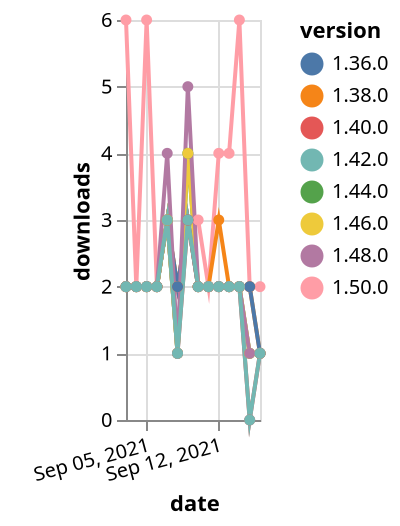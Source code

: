 {"$schema": "https://vega.github.io/schema/vega-lite/v5.json", "description": "A simple bar chart with embedded data.", "data": {"values": [{"date": "2021-09-03", "total": 255, "delta": 6, "version": "1.50.0"}, {"date": "2021-09-04", "total": 257, "delta": 2, "version": "1.50.0"}, {"date": "2021-09-05", "total": 263, "delta": 6, "version": "1.50.0"}, {"date": "2021-09-06", "total": 265, "delta": 2, "version": "1.50.0"}, {"date": "2021-09-07", "total": 268, "delta": 3, "version": "1.50.0"}, {"date": "2021-09-08", "total": 270, "delta": 2, "version": "1.50.0"}, {"date": "2021-09-09", "total": 273, "delta": 3, "version": "1.50.0"}, {"date": "2021-09-10", "total": 276, "delta": 3, "version": "1.50.0"}, {"date": "2021-09-11", "total": 278, "delta": 2, "version": "1.50.0"}, {"date": "2021-09-12", "total": 282, "delta": 4, "version": "1.50.0"}, {"date": "2021-09-13", "total": 286, "delta": 4, "version": "1.50.0"}, {"date": "2021-09-14", "total": 292, "delta": 6, "version": "1.50.0"}, {"date": "2021-09-15", "total": 294, "delta": 2, "version": "1.50.0"}, {"date": "2021-09-16", "total": 296, "delta": 2, "version": "1.50.0"}, {"date": "2021-09-03", "total": 1494, "delta": 2, "version": "1.44.0"}, {"date": "2021-09-04", "total": 1496, "delta": 2, "version": "1.44.0"}, {"date": "2021-09-05", "total": 1498, "delta": 2, "version": "1.44.0"}, {"date": "2021-09-06", "total": 1500, "delta": 2, "version": "1.44.0"}, {"date": "2021-09-07", "total": 1503, "delta": 3, "version": "1.44.0"}, {"date": "2021-09-08", "total": 1504, "delta": 1, "version": "1.44.0"}, {"date": "2021-09-09", "total": 1508, "delta": 4, "version": "1.44.0"}, {"date": "2021-09-10", "total": 1510, "delta": 2, "version": "1.44.0"}, {"date": "2021-09-11", "total": 1512, "delta": 2, "version": "1.44.0"}, {"date": "2021-09-12", "total": 1514, "delta": 2, "version": "1.44.0"}, {"date": "2021-09-13", "total": 1516, "delta": 2, "version": "1.44.0"}, {"date": "2021-09-14", "total": 1518, "delta": 2, "version": "1.44.0"}, {"date": "2021-09-15", "total": 1519, "delta": 1, "version": "1.44.0"}, {"date": "2021-09-16", "total": 1520, "delta": 1, "version": "1.44.0"}, {"date": "2021-09-03", "total": 2312, "delta": 2, "version": "1.38.0"}, {"date": "2021-09-04", "total": 2314, "delta": 2, "version": "1.38.0"}, {"date": "2021-09-05", "total": 2316, "delta": 2, "version": "1.38.0"}, {"date": "2021-09-06", "total": 2318, "delta": 2, "version": "1.38.0"}, {"date": "2021-09-07", "total": 2321, "delta": 3, "version": "1.38.0"}, {"date": "2021-09-08", "total": 2323, "delta": 2, "version": "1.38.0"}, {"date": "2021-09-09", "total": 2326, "delta": 3, "version": "1.38.0"}, {"date": "2021-09-10", "total": 2328, "delta": 2, "version": "1.38.0"}, {"date": "2021-09-11", "total": 2330, "delta": 2, "version": "1.38.0"}, {"date": "2021-09-12", "total": 2333, "delta": 3, "version": "1.38.0"}, {"date": "2021-09-13", "total": 2335, "delta": 2, "version": "1.38.0"}, {"date": "2021-09-14", "total": 2337, "delta": 2, "version": "1.38.0"}, {"date": "2021-09-15", "total": 2339, "delta": 2, "version": "1.38.0"}, {"date": "2021-09-16", "total": 2340, "delta": 1, "version": "1.38.0"}, {"date": "2021-09-03", "total": 2379, "delta": 2, "version": "1.36.0"}, {"date": "2021-09-04", "total": 2381, "delta": 2, "version": "1.36.0"}, {"date": "2021-09-05", "total": 2383, "delta": 2, "version": "1.36.0"}, {"date": "2021-09-06", "total": 2385, "delta": 2, "version": "1.36.0"}, {"date": "2021-09-07", "total": 2388, "delta": 3, "version": "1.36.0"}, {"date": "2021-09-08", "total": 2390, "delta": 2, "version": "1.36.0"}, {"date": "2021-09-09", "total": 2393, "delta": 3, "version": "1.36.0"}, {"date": "2021-09-10", "total": 2395, "delta": 2, "version": "1.36.0"}, {"date": "2021-09-11", "total": 2397, "delta": 2, "version": "1.36.0"}, {"date": "2021-09-12", "total": 2399, "delta": 2, "version": "1.36.0"}, {"date": "2021-09-13", "total": 2401, "delta": 2, "version": "1.36.0"}, {"date": "2021-09-14", "total": 2403, "delta": 2, "version": "1.36.0"}, {"date": "2021-09-15", "total": 2405, "delta": 2, "version": "1.36.0"}, {"date": "2021-09-16", "total": 2406, "delta": 1, "version": "1.36.0"}, {"date": "2021-09-03", "total": 2109, "delta": 2, "version": "1.40.0"}, {"date": "2021-09-04", "total": 2111, "delta": 2, "version": "1.40.0"}, {"date": "2021-09-05", "total": 2113, "delta": 2, "version": "1.40.0"}, {"date": "2021-09-06", "total": 2115, "delta": 2, "version": "1.40.0"}, {"date": "2021-09-07", "total": 2118, "delta": 3, "version": "1.40.0"}, {"date": "2021-09-08", "total": 2119, "delta": 1, "version": "1.40.0"}, {"date": "2021-09-09", "total": 2122, "delta": 3, "version": "1.40.0"}, {"date": "2021-09-10", "total": 2124, "delta": 2, "version": "1.40.0"}, {"date": "2021-09-11", "total": 2126, "delta": 2, "version": "1.40.0"}, {"date": "2021-09-12", "total": 2128, "delta": 2, "version": "1.40.0"}, {"date": "2021-09-13", "total": 2130, "delta": 2, "version": "1.40.0"}, {"date": "2021-09-14", "total": 2132, "delta": 2, "version": "1.40.0"}, {"date": "2021-09-15", "total": 2132, "delta": 0, "version": "1.40.0"}, {"date": "2021-09-16", "total": 2133, "delta": 1, "version": "1.40.0"}, {"date": "2021-09-03", "total": 1025, "delta": 2, "version": "1.46.0"}, {"date": "2021-09-04", "total": 1027, "delta": 2, "version": "1.46.0"}, {"date": "2021-09-05", "total": 1029, "delta": 2, "version": "1.46.0"}, {"date": "2021-09-06", "total": 1031, "delta": 2, "version": "1.46.0"}, {"date": "2021-09-07", "total": 1034, "delta": 3, "version": "1.46.0"}, {"date": "2021-09-08", "total": 1035, "delta": 1, "version": "1.46.0"}, {"date": "2021-09-09", "total": 1039, "delta": 4, "version": "1.46.0"}, {"date": "2021-09-10", "total": 1041, "delta": 2, "version": "1.46.0"}, {"date": "2021-09-11", "total": 1043, "delta": 2, "version": "1.46.0"}, {"date": "2021-09-12", "total": 1045, "delta": 2, "version": "1.46.0"}, {"date": "2021-09-13", "total": 1047, "delta": 2, "version": "1.46.0"}, {"date": "2021-09-14", "total": 1049, "delta": 2, "version": "1.46.0"}, {"date": "2021-09-15", "total": 1050, "delta": 1, "version": "1.46.0"}, {"date": "2021-09-16", "total": 1051, "delta": 1, "version": "1.46.0"}, {"date": "2021-09-03", "total": 758, "delta": 2, "version": "1.48.0"}, {"date": "2021-09-04", "total": 760, "delta": 2, "version": "1.48.0"}, {"date": "2021-09-05", "total": 762, "delta": 2, "version": "1.48.0"}, {"date": "2021-09-06", "total": 764, "delta": 2, "version": "1.48.0"}, {"date": "2021-09-07", "total": 768, "delta": 4, "version": "1.48.0"}, {"date": "2021-09-08", "total": 769, "delta": 1, "version": "1.48.0"}, {"date": "2021-09-09", "total": 774, "delta": 5, "version": "1.48.0"}, {"date": "2021-09-10", "total": 776, "delta": 2, "version": "1.48.0"}, {"date": "2021-09-11", "total": 778, "delta": 2, "version": "1.48.0"}, {"date": "2021-09-12", "total": 780, "delta": 2, "version": "1.48.0"}, {"date": "2021-09-13", "total": 782, "delta": 2, "version": "1.48.0"}, {"date": "2021-09-14", "total": 784, "delta": 2, "version": "1.48.0"}, {"date": "2021-09-15", "total": 785, "delta": 1, "version": "1.48.0"}, {"date": "2021-09-16", "total": 786, "delta": 1, "version": "1.48.0"}, {"date": "2021-09-03", "total": 1667, "delta": 2, "version": "1.42.0"}, {"date": "2021-09-04", "total": 1669, "delta": 2, "version": "1.42.0"}, {"date": "2021-09-05", "total": 1671, "delta": 2, "version": "1.42.0"}, {"date": "2021-09-06", "total": 1673, "delta": 2, "version": "1.42.0"}, {"date": "2021-09-07", "total": 1676, "delta": 3, "version": "1.42.0"}, {"date": "2021-09-08", "total": 1677, "delta": 1, "version": "1.42.0"}, {"date": "2021-09-09", "total": 1680, "delta": 3, "version": "1.42.0"}, {"date": "2021-09-10", "total": 1682, "delta": 2, "version": "1.42.0"}, {"date": "2021-09-11", "total": 1684, "delta": 2, "version": "1.42.0"}, {"date": "2021-09-12", "total": 1686, "delta": 2, "version": "1.42.0"}, {"date": "2021-09-13", "total": 1688, "delta": 2, "version": "1.42.0"}, {"date": "2021-09-14", "total": 1690, "delta": 2, "version": "1.42.0"}, {"date": "2021-09-15", "total": 1690, "delta": 0, "version": "1.42.0"}, {"date": "2021-09-16", "total": 1691, "delta": 1, "version": "1.42.0"}]}, "width": "container", "mark": {"type": "line", "point": {"filled": true}}, "encoding": {"x": {"field": "date", "type": "temporal", "timeUnit": "yearmonthdate", "title": "date", "axis": {"labelAngle": -15}}, "y": {"field": "delta", "type": "quantitative", "title": "downloads"}, "color": {"field": "version", "type": "nominal"}, "tooltip": {"field": "delta"}}}